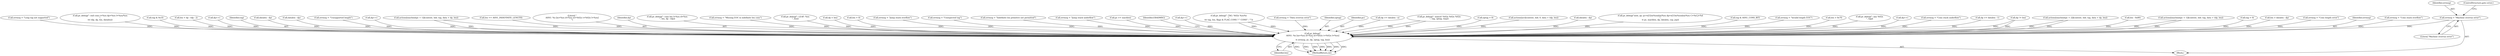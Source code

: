 digraph "0_linux_0d62e9dd6da45bbf0f33a8617afc5fe774c8f45f@pointer" {
"1000894" [label="(Call,errmsg = \"Machine overrun error\")"];
"1000953" [label="(Call,pr_debug(\"\nASN1: %s [m=%zu d=%zu ot=%02x t=%02x l=%zu]\n\",\n\t\t errmsg, pc, dp, optag, tag, len))"];
"1000949" [label="(Call,errmsg = \"Long tag not supported\")"];
"1000678" [label="(Call,pr_debug(\"- end cons t=%zu dp=%zu l=%zu/%zu\n\",\n\t\t\t tdp, dp, len, datalen))"];
"1000953" [label="(Call,pr_debug(\"\nASN1: %s [m=%zu d=%zu ot=%02x t=%02x l=%zu]\n\",\n\t\t errmsg, pc, dp, optag, tag, len))"];
"1000274" [label="(Call,tag & 0x1f)"];
"1000736" [label="(Call,len = dp - tdp - 2)"];
"1000269" [label="(Call,dp++)"];
"1000959" [label="(Identifier,tag)"];
"1000370" [label="(Call,datalen - dp)"];
"1000116" [label="(Block,)"];
"1000422" [label="(Call,datalen - dp)"];
"1000934" [label="(Call,errmsg = \"Unsupported length\")"];
"1000732" [label="(Call,dp++)"];
"1000492" [label="(Call,actions[machine[pc + 1]](context, hdr, tag, data + dp, len))"];
"1000352" [label="(Call,len == ASN1_INDEFINITE_LENGTH)"];
"1000960" [label="(Identifier,len)"];
"1000895" [label="(Identifier,errmsg)"];
"1000954" [label="(Literal,\"\nASN1: %s [m=%zu d=%zu ot=%02x t=%02x l=%zu]\n\")"];
"1000894" [label="(Call,errmsg = \"Machine overrun error\")"];
"1000957" [label="(Identifier,dp)"];
"1000777" [label="(Call,pr_debug(\"- cons len l=%zu d=%zu\n\", len, dp - tdp))"];
"1000924" [label="(Call,errmsg = \"Missing EOC in indefinite len cons\")"];
"1000897" [label="(ControlStructure,goto error;)"];
"1000565" [label="(Call,pr_debug(\"- LEAF: %zu\n\", len))"];
"1000747" [label="(Call,dp < len)"];
"1000170" [label="(Call,len = 0)"];
"1000904" [label="(Call,errmsg = \"Jump stack overflow\")"];
"1000944" [label="(Call,errmsg = \"Unexpected tag\")"];
"1000939" [label="(Call,errmsg = \"Indefinite len primitive not permitted\")"];
"1000899" [label="(Call,errmsg = \"Jump stack underflow\")"];
"1000200" [label="(Call,pc >= machlen)"];
"1000963" [label="(Identifier,EBADMSG)"];
"1000704" [label="(Call,dp++)"];
"1000472" [label="(Call,pr_debug(\"- TAG: %02x %zu%s\n\",\n\t\t\t tag, len, flags & FLAG_CONS ? \" CONS\" : \"\"))"];
"1000889" [label="(Call,errmsg = \"Data overrun error\")"];
"1000958" [label="(Identifier,optag)"];
"1000956" [label="(Identifier,pc)"];
"1000390" [label="(Call,dp >= datalen - n)"];
"1000312" [label="(Call,pr_debug(\"- match? %02x %02x %02x\n\", tag, optag, tmp))"];
"1000149" [label="(Call,optag = 0)"];
"1000810" [label="(Call,actions[act](context, hdr, 0, data + tdp, len))"];
"1000695" [label="(Call,datalen - dp)"];
"1000190" [label="(Call,pr_debug(\"next_op: pc=\e[32m%zu\e[m/%zu dp=\e[33m%zu\e[m/%zu C=%d J=%d\n\",\n\t\t pc, machlen, dp, datalen, csp, jsp))"];
"1000359" [label="(Call,tag & ASN1_CONS_BIT)"];
"1000929" [label="(Call,errmsg = \"Invalid length EOC\")"];
"1000346" [label="(Call,len > 0x7f)"];
"1000964" [label="(MethodReturn,int)"];
"1000284" [label="(Call,pr_debug(\"- any %02x\n\", tag))"];
"1000896" [label="(Literal,\"Machine overrun error\")"];
"1000343" [label="(Call,dp++)"];
"1000909" [label="(Call,errmsg = \"Cons stack underflow\")"];
"1000259" [label="(Call,dp >= datalen - 1)"];
"1000770" [label="(Call,dp != len)"];
"1000512" [label="(Call,actions[machine[pc + 2]](context, hdr, tag, data + dp, len))"];
"1000379" [label="(Call,len - 0x80)"];
"1000840" [label="(Call,actions[machine[pc + 1]](context, hdr, tag, data + tdp, len))"];
"1000137" [label="(Call,tag = 0)"];
"1000420" [label="(Call,len > datalen - dp)"];
"1000919" [label="(Call,errmsg = \"Cons length error\")"];
"1000955" [label="(Identifier,errmsg)"];
"1000914" [label="(Call,errmsg = \"Cons stack overflow\")"];
"1000894" -> "1000116"  [label="AST: "];
"1000894" -> "1000896"  [label="CFG: "];
"1000895" -> "1000894"  [label="AST: "];
"1000896" -> "1000894"  [label="AST: "];
"1000897" -> "1000894"  [label="CFG: "];
"1000894" -> "1000953"  [label="DDG: "];
"1000953" -> "1000116"  [label="AST: "];
"1000953" -> "1000960"  [label="CFG: "];
"1000954" -> "1000953"  [label="AST: "];
"1000955" -> "1000953"  [label="AST: "];
"1000956" -> "1000953"  [label="AST: "];
"1000957" -> "1000953"  [label="AST: "];
"1000958" -> "1000953"  [label="AST: "];
"1000959" -> "1000953"  [label="AST: "];
"1000960" -> "1000953"  [label="AST: "];
"1000963" -> "1000953"  [label="CFG: "];
"1000953" -> "1000964"  [label="DDG: "];
"1000953" -> "1000964"  [label="DDG: "];
"1000953" -> "1000964"  [label="DDG: "];
"1000953" -> "1000964"  [label="DDG: "];
"1000953" -> "1000964"  [label="DDG: "];
"1000953" -> "1000964"  [label="DDG: "];
"1000953" -> "1000964"  [label="DDG: "];
"1000919" -> "1000953"  [label="DDG: "];
"1000934" -> "1000953"  [label="DDG: "];
"1000904" -> "1000953"  [label="DDG: "];
"1000924" -> "1000953"  [label="DDG: "];
"1000949" -> "1000953"  [label="DDG: "];
"1000889" -> "1000953"  [label="DDG: "];
"1000939" -> "1000953"  [label="DDG: "];
"1000944" -> "1000953"  [label="DDG: "];
"1000929" -> "1000953"  [label="DDG: "];
"1000914" -> "1000953"  [label="DDG: "];
"1000899" -> "1000953"  [label="DDG: "];
"1000909" -> "1000953"  [label="DDG: "];
"1000200" -> "1000953"  [label="DDG: "];
"1000259" -> "1000953"  [label="DDG: "];
"1000695" -> "1000953"  [label="DDG: "];
"1000370" -> "1000953"  [label="DDG: "];
"1000190" -> "1000953"  [label="DDG: "];
"1000343" -> "1000953"  [label="DDG: "];
"1000422" -> "1000953"  [label="DDG: "];
"1000704" -> "1000953"  [label="DDG: "];
"1000390" -> "1000953"  [label="DDG: "];
"1000269" -> "1000953"  [label="DDG: "];
"1000770" -> "1000953"  [label="DDG: "];
"1000770" -> "1000953"  [label="DDG: "];
"1000732" -> "1000953"  [label="DDG: "];
"1000312" -> "1000953"  [label="DDG: "];
"1000312" -> "1000953"  [label="DDG: "];
"1000149" -> "1000953"  [label="DDG: "];
"1000284" -> "1000953"  [label="DDG: "];
"1000840" -> "1000953"  [label="DDG: "];
"1000840" -> "1000953"  [label="DDG: "];
"1000274" -> "1000953"  [label="DDG: "];
"1000492" -> "1000953"  [label="DDG: "];
"1000492" -> "1000953"  [label="DDG: "];
"1000359" -> "1000953"  [label="DDG: "];
"1000137" -> "1000953"  [label="DDG: "];
"1000512" -> "1000953"  [label="DDG: "];
"1000512" -> "1000953"  [label="DDG: "];
"1000472" -> "1000953"  [label="DDG: "];
"1000472" -> "1000953"  [label="DDG: "];
"1000810" -> "1000953"  [label="DDG: "];
"1000352" -> "1000953"  [label="DDG: "];
"1000346" -> "1000953"  [label="DDG: "];
"1000379" -> "1000953"  [label="DDG: "];
"1000565" -> "1000953"  [label="DDG: "];
"1000420" -> "1000953"  [label="DDG: "];
"1000736" -> "1000953"  [label="DDG: "];
"1000170" -> "1000953"  [label="DDG: "];
"1000777" -> "1000953"  [label="DDG: "];
"1000678" -> "1000953"  [label="DDG: "];
"1000747" -> "1000953"  [label="DDG: "];
}
